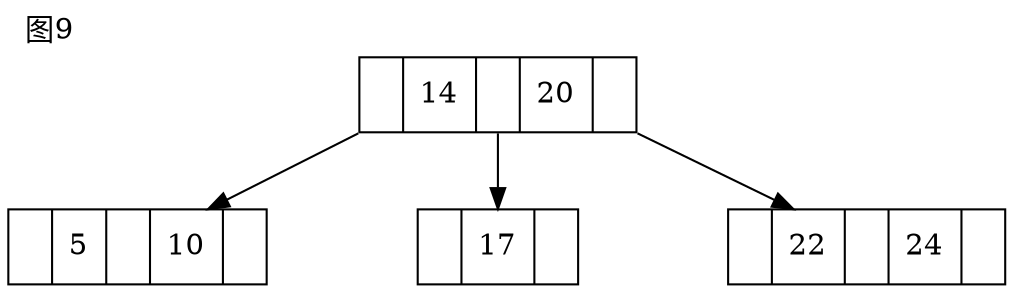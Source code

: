 digraph g{
node[shape=record];
//mindist=5.0;
nodesep=1;
edge[minlen=1.8];
splines="line";
label="图9";
labeljust=l;
labelloc=t;

n2[label="<f1> | 14 | <f2> | 20 | <f3>"];
n3[label="<f1> | 5 | <f2> | 10 | <f3>"];
n4[label="<f1> | 17 | <f2>"];
n5[label="<f1> | 22 | <f2> | 24 | <f3>"];

n2:f1->n3[tailport=sw];
n2:f2->n4;
n2:f3->n5[tailport=se];

}
